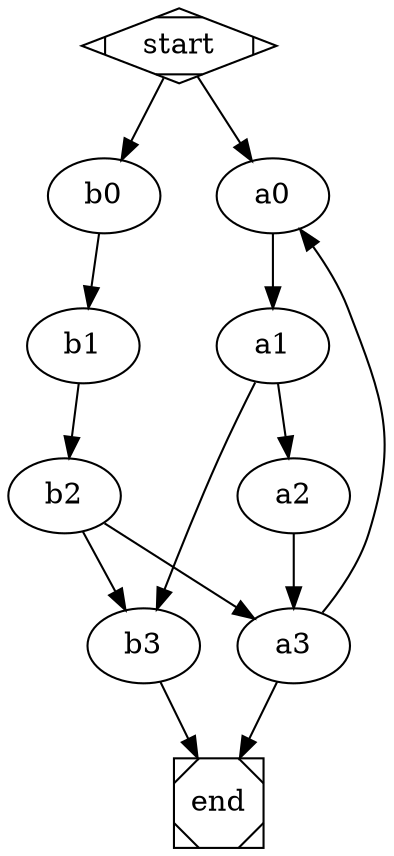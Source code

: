 digraph G {

  a0 -> a1 -> a2 -> a3;
  b0 -> b1 -> b2 -> b3;
  start -> a0;
  start -> b0;
  a1 -> b3;
  b2 -> a3;
  a3 -> a0;
  a3 -> end;
  b3 -> end;

  start [shape=Mdiamond];
  end [shape=Msquare];
}
